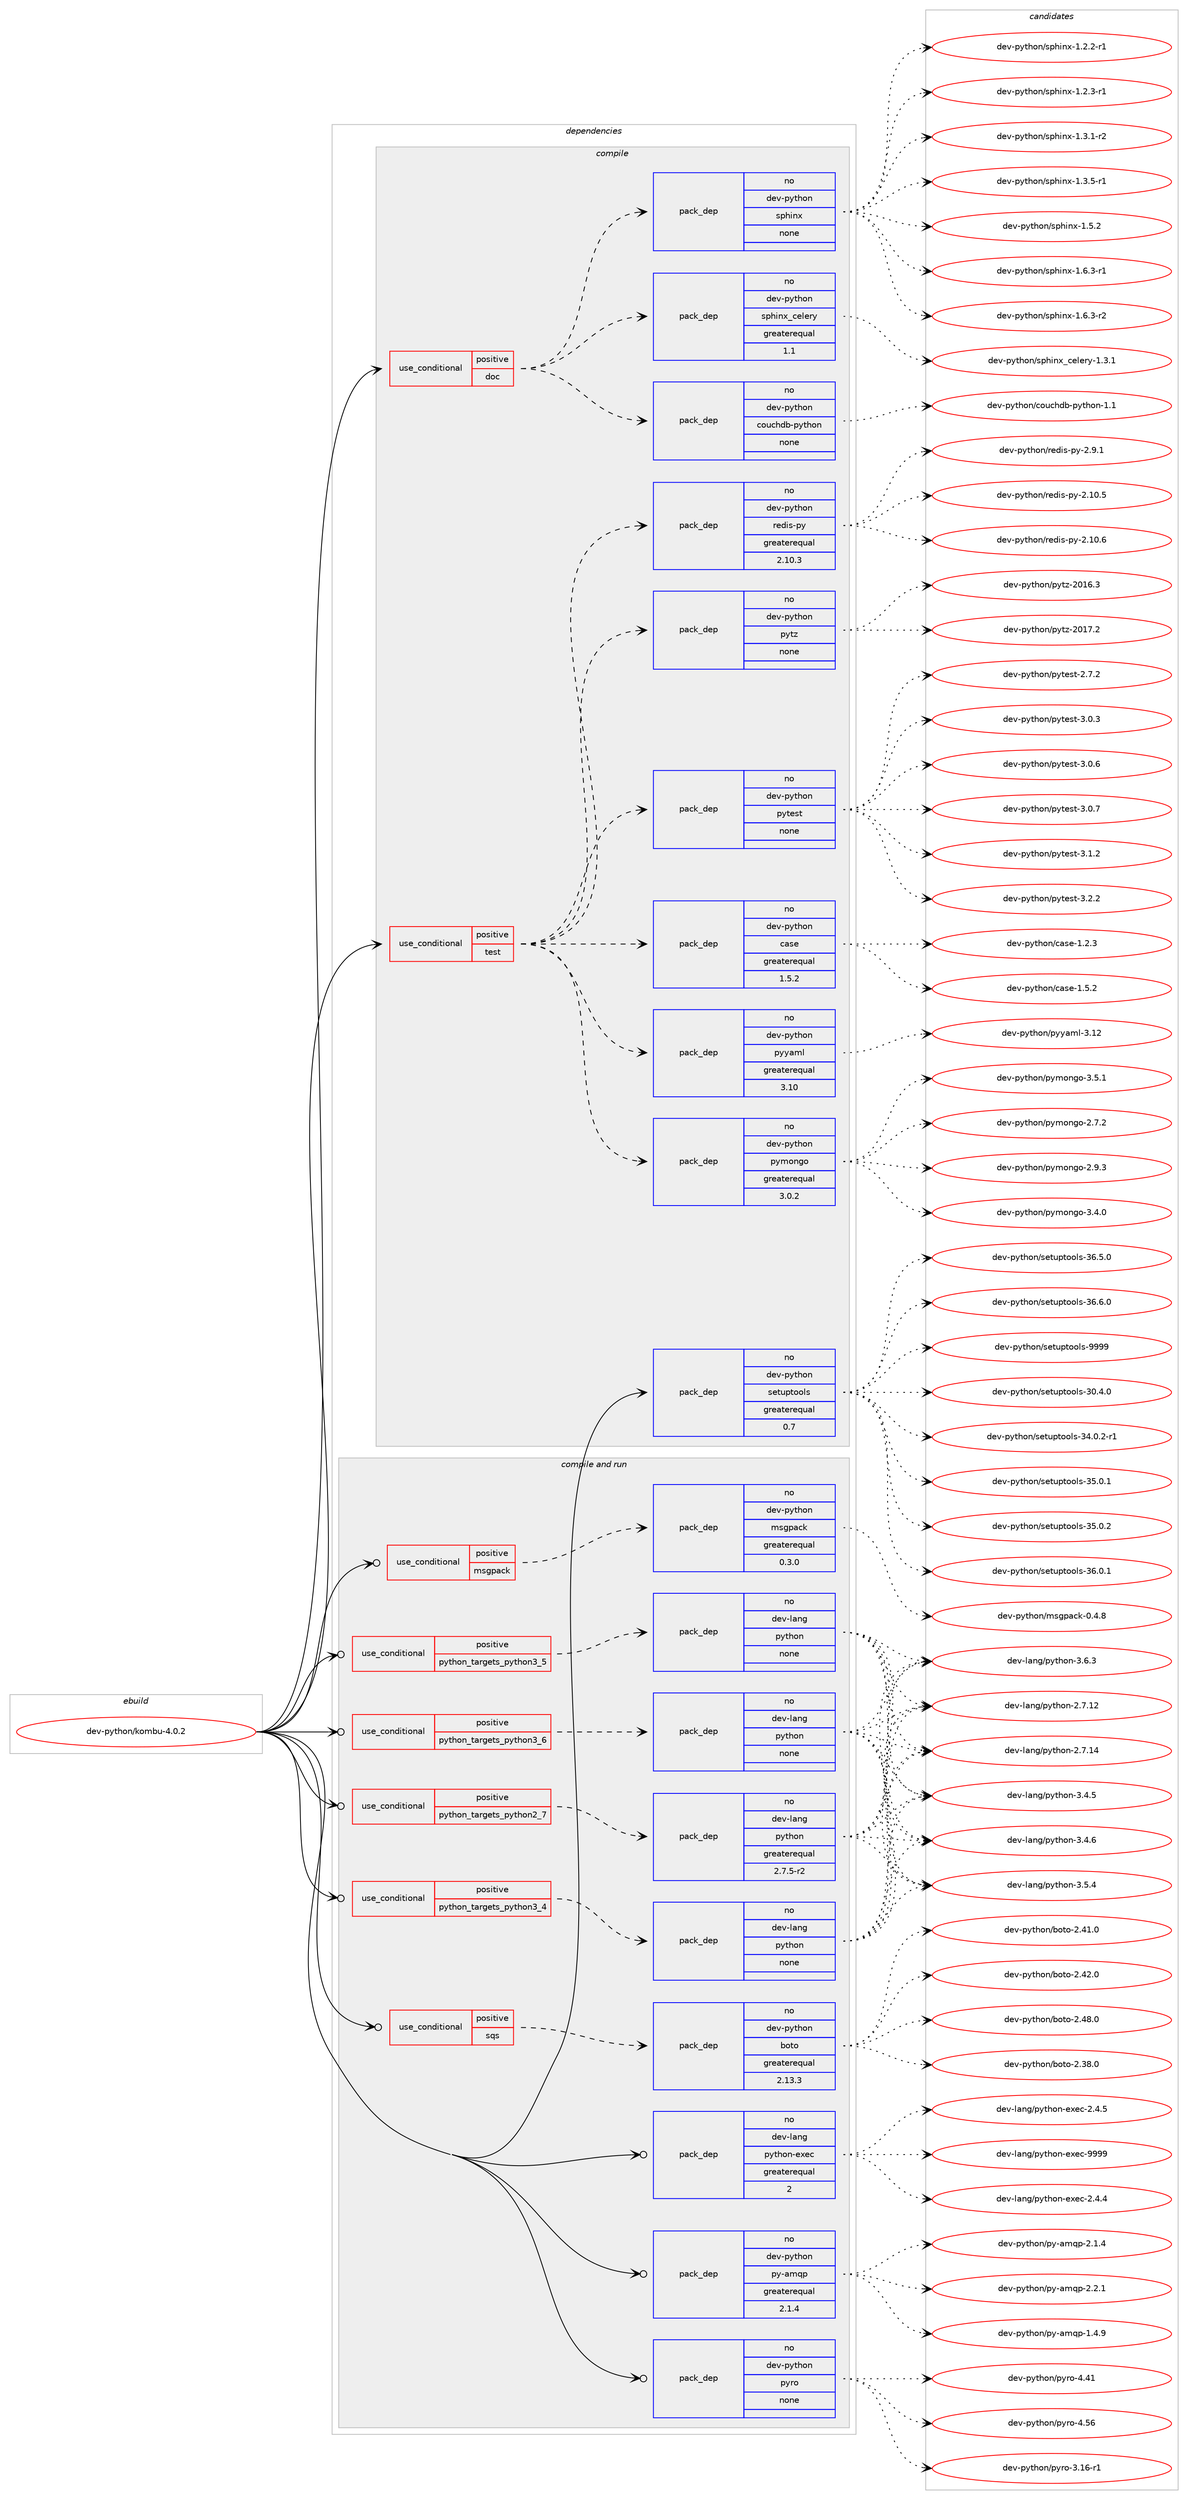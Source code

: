 digraph prolog {

# *************
# Graph options
# *************

newrank=true;
concentrate=true;
compound=true;
graph [rankdir=LR,fontname=Helvetica,fontsize=10,ranksep=1.5];#, ranksep=2.5, nodesep=0.2];
edge  [arrowhead=vee];
node  [fontname=Helvetica,fontsize=10];

# **********
# The ebuild
# **********

subgraph cluster_leftcol {
color=gray;
rank=same;
label=<<i>ebuild</i>>;
id [label="dev-python/kombu-4.0.2", color=red, width=4, href="../dev-python/kombu-4.0.2.svg"];
}

# ****************
# The dependencies
# ****************

subgraph cluster_midcol {
color=gray;
label=<<i>dependencies</i>>;
subgraph cluster_compile {
fillcolor="#eeeeee";
style=filled;
label=<<i>compile</i>>;
subgraph cond34802 {
dependency164047 [label=<<TABLE BORDER="0" CELLBORDER="1" CELLSPACING="0" CELLPADDING="4"><TR><TD ROWSPAN="3" CELLPADDING="10">use_conditional</TD></TR><TR><TD>positive</TD></TR><TR><TD>doc</TD></TR></TABLE>>, shape=none, color=red];
subgraph pack125392 {
dependency164048 [label=<<TABLE BORDER="0" CELLBORDER="1" CELLSPACING="0" CELLPADDING="4" WIDTH="220"><TR><TD ROWSPAN="6" CELLPADDING="30">pack_dep</TD></TR><TR><TD WIDTH="110">no</TD></TR><TR><TD>dev-python</TD></TR><TR><TD>sphinx</TD></TR><TR><TD>none</TD></TR><TR><TD></TD></TR></TABLE>>, shape=none, color=blue];
}
dependency164047:e -> dependency164048:w [weight=20,style="dashed",arrowhead="vee"];
subgraph pack125393 {
dependency164049 [label=<<TABLE BORDER="0" CELLBORDER="1" CELLSPACING="0" CELLPADDING="4" WIDTH="220"><TR><TD ROWSPAN="6" CELLPADDING="30">pack_dep</TD></TR><TR><TD WIDTH="110">no</TD></TR><TR><TD>dev-python</TD></TR><TR><TD>couchdb-python</TD></TR><TR><TD>none</TD></TR><TR><TD></TD></TR></TABLE>>, shape=none, color=blue];
}
dependency164047:e -> dependency164049:w [weight=20,style="dashed",arrowhead="vee"];
subgraph pack125394 {
dependency164050 [label=<<TABLE BORDER="0" CELLBORDER="1" CELLSPACING="0" CELLPADDING="4" WIDTH="220"><TR><TD ROWSPAN="6" CELLPADDING="30">pack_dep</TD></TR><TR><TD WIDTH="110">no</TD></TR><TR><TD>dev-python</TD></TR><TR><TD>sphinx_celery</TD></TR><TR><TD>greaterequal</TD></TR><TR><TD>1.1</TD></TR></TABLE>>, shape=none, color=blue];
}
dependency164047:e -> dependency164050:w [weight=20,style="dashed",arrowhead="vee"];
}
id:e -> dependency164047:w [weight=20,style="solid",arrowhead="vee"];
subgraph cond34803 {
dependency164051 [label=<<TABLE BORDER="0" CELLBORDER="1" CELLSPACING="0" CELLPADDING="4"><TR><TD ROWSPAN="3" CELLPADDING="10">use_conditional</TD></TR><TR><TD>positive</TD></TR><TR><TD>test</TD></TR></TABLE>>, shape=none, color=red];
subgraph pack125395 {
dependency164052 [label=<<TABLE BORDER="0" CELLBORDER="1" CELLSPACING="0" CELLPADDING="4" WIDTH="220"><TR><TD ROWSPAN="6" CELLPADDING="30">pack_dep</TD></TR><TR><TD WIDTH="110">no</TD></TR><TR><TD>dev-python</TD></TR><TR><TD>case</TD></TR><TR><TD>greaterequal</TD></TR><TR><TD>1.5.2</TD></TR></TABLE>>, shape=none, color=blue];
}
dependency164051:e -> dependency164052:w [weight=20,style="dashed",arrowhead="vee"];
subgraph pack125396 {
dependency164053 [label=<<TABLE BORDER="0" CELLBORDER="1" CELLSPACING="0" CELLPADDING="4" WIDTH="220"><TR><TD ROWSPAN="6" CELLPADDING="30">pack_dep</TD></TR><TR><TD WIDTH="110">no</TD></TR><TR><TD>dev-python</TD></TR><TR><TD>pytest</TD></TR><TR><TD>none</TD></TR><TR><TD></TD></TR></TABLE>>, shape=none, color=blue];
}
dependency164051:e -> dependency164053:w [weight=20,style="dashed",arrowhead="vee"];
subgraph pack125397 {
dependency164054 [label=<<TABLE BORDER="0" CELLBORDER="1" CELLSPACING="0" CELLPADDING="4" WIDTH="220"><TR><TD ROWSPAN="6" CELLPADDING="30">pack_dep</TD></TR><TR><TD WIDTH="110">no</TD></TR><TR><TD>dev-python</TD></TR><TR><TD>pytz</TD></TR><TR><TD>none</TD></TR><TR><TD></TD></TR></TABLE>>, shape=none, color=blue];
}
dependency164051:e -> dependency164054:w [weight=20,style="dashed",arrowhead="vee"];
subgraph pack125398 {
dependency164055 [label=<<TABLE BORDER="0" CELLBORDER="1" CELLSPACING="0" CELLPADDING="4" WIDTH="220"><TR><TD ROWSPAN="6" CELLPADDING="30">pack_dep</TD></TR><TR><TD WIDTH="110">no</TD></TR><TR><TD>dev-python</TD></TR><TR><TD>redis-py</TD></TR><TR><TD>greaterequal</TD></TR><TR><TD>2.10.3</TD></TR></TABLE>>, shape=none, color=blue];
}
dependency164051:e -> dependency164055:w [weight=20,style="dashed",arrowhead="vee"];
subgraph pack125399 {
dependency164056 [label=<<TABLE BORDER="0" CELLBORDER="1" CELLSPACING="0" CELLPADDING="4" WIDTH="220"><TR><TD ROWSPAN="6" CELLPADDING="30">pack_dep</TD></TR><TR><TD WIDTH="110">no</TD></TR><TR><TD>dev-python</TD></TR><TR><TD>pymongo</TD></TR><TR><TD>greaterequal</TD></TR><TR><TD>3.0.2</TD></TR></TABLE>>, shape=none, color=blue];
}
dependency164051:e -> dependency164056:w [weight=20,style="dashed",arrowhead="vee"];
subgraph pack125400 {
dependency164057 [label=<<TABLE BORDER="0" CELLBORDER="1" CELLSPACING="0" CELLPADDING="4" WIDTH="220"><TR><TD ROWSPAN="6" CELLPADDING="30">pack_dep</TD></TR><TR><TD WIDTH="110">no</TD></TR><TR><TD>dev-python</TD></TR><TR><TD>pyyaml</TD></TR><TR><TD>greaterequal</TD></TR><TR><TD>3.10</TD></TR></TABLE>>, shape=none, color=blue];
}
dependency164051:e -> dependency164057:w [weight=20,style="dashed",arrowhead="vee"];
}
id:e -> dependency164051:w [weight=20,style="solid",arrowhead="vee"];
subgraph pack125401 {
dependency164058 [label=<<TABLE BORDER="0" CELLBORDER="1" CELLSPACING="0" CELLPADDING="4" WIDTH="220"><TR><TD ROWSPAN="6" CELLPADDING="30">pack_dep</TD></TR><TR><TD WIDTH="110">no</TD></TR><TR><TD>dev-python</TD></TR><TR><TD>setuptools</TD></TR><TR><TD>greaterequal</TD></TR><TR><TD>0.7</TD></TR></TABLE>>, shape=none, color=blue];
}
id:e -> dependency164058:w [weight=20,style="solid",arrowhead="vee"];
}
subgraph cluster_compileandrun {
fillcolor="#eeeeee";
style=filled;
label=<<i>compile and run</i>>;
subgraph cond34804 {
dependency164059 [label=<<TABLE BORDER="0" CELLBORDER="1" CELLSPACING="0" CELLPADDING="4"><TR><TD ROWSPAN="3" CELLPADDING="10">use_conditional</TD></TR><TR><TD>positive</TD></TR><TR><TD>msgpack</TD></TR></TABLE>>, shape=none, color=red];
subgraph pack125402 {
dependency164060 [label=<<TABLE BORDER="0" CELLBORDER="1" CELLSPACING="0" CELLPADDING="4" WIDTH="220"><TR><TD ROWSPAN="6" CELLPADDING="30">pack_dep</TD></TR><TR><TD WIDTH="110">no</TD></TR><TR><TD>dev-python</TD></TR><TR><TD>msgpack</TD></TR><TR><TD>greaterequal</TD></TR><TR><TD>0.3.0</TD></TR></TABLE>>, shape=none, color=blue];
}
dependency164059:e -> dependency164060:w [weight=20,style="dashed",arrowhead="vee"];
}
id:e -> dependency164059:w [weight=20,style="solid",arrowhead="odotvee"];
subgraph cond34805 {
dependency164061 [label=<<TABLE BORDER="0" CELLBORDER="1" CELLSPACING="0" CELLPADDING="4"><TR><TD ROWSPAN="3" CELLPADDING="10">use_conditional</TD></TR><TR><TD>positive</TD></TR><TR><TD>python_targets_python2_7</TD></TR></TABLE>>, shape=none, color=red];
subgraph pack125403 {
dependency164062 [label=<<TABLE BORDER="0" CELLBORDER="1" CELLSPACING="0" CELLPADDING="4" WIDTH="220"><TR><TD ROWSPAN="6" CELLPADDING="30">pack_dep</TD></TR><TR><TD WIDTH="110">no</TD></TR><TR><TD>dev-lang</TD></TR><TR><TD>python</TD></TR><TR><TD>greaterequal</TD></TR><TR><TD>2.7.5-r2</TD></TR></TABLE>>, shape=none, color=blue];
}
dependency164061:e -> dependency164062:w [weight=20,style="dashed",arrowhead="vee"];
}
id:e -> dependency164061:w [weight=20,style="solid",arrowhead="odotvee"];
subgraph cond34806 {
dependency164063 [label=<<TABLE BORDER="0" CELLBORDER="1" CELLSPACING="0" CELLPADDING="4"><TR><TD ROWSPAN="3" CELLPADDING="10">use_conditional</TD></TR><TR><TD>positive</TD></TR><TR><TD>python_targets_python3_4</TD></TR></TABLE>>, shape=none, color=red];
subgraph pack125404 {
dependency164064 [label=<<TABLE BORDER="0" CELLBORDER="1" CELLSPACING="0" CELLPADDING="4" WIDTH="220"><TR><TD ROWSPAN="6" CELLPADDING="30">pack_dep</TD></TR><TR><TD WIDTH="110">no</TD></TR><TR><TD>dev-lang</TD></TR><TR><TD>python</TD></TR><TR><TD>none</TD></TR><TR><TD></TD></TR></TABLE>>, shape=none, color=blue];
}
dependency164063:e -> dependency164064:w [weight=20,style="dashed",arrowhead="vee"];
}
id:e -> dependency164063:w [weight=20,style="solid",arrowhead="odotvee"];
subgraph cond34807 {
dependency164065 [label=<<TABLE BORDER="0" CELLBORDER="1" CELLSPACING="0" CELLPADDING="4"><TR><TD ROWSPAN="3" CELLPADDING="10">use_conditional</TD></TR><TR><TD>positive</TD></TR><TR><TD>python_targets_python3_5</TD></TR></TABLE>>, shape=none, color=red];
subgraph pack125405 {
dependency164066 [label=<<TABLE BORDER="0" CELLBORDER="1" CELLSPACING="0" CELLPADDING="4" WIDTH="220"><TR><TD ROWSPAN="6" CELLPADDING="30">pack_dep</TD></TR><TR><TD WIDTH="110">no</TD></TR><TR><TD>dev-lang</TD></TR><TR><TD>python</TD></TR><TR><TD>none</TD></TR><TR><TD></TD></TR></TABLE>>, shape=none, color=blue];
}
dependency164065:e -> dependency164066:w [weight=20,style="dashed",arrowhead="vee"];
}
id:e -> dependency164065:w [weight=20,style="solid",arrowhead="odotvee"];
subgraph cond34808 {
dependency164067 [label=<<TABLE BORDER="0" CELLBORDER="1" CELLSPACING="0" CELLPADDING="4"><TR><TD ROWSPAN="3" CELLPADDING="10">use_conditional</TD></TR><TR><TD>positive</TD></TR><TR><TD>python_targets_python3_6</TD></TR></TABLE>>, shape=none, color=red];
subgraph pack125406 {
dependency164068 [label=<<TABLE BORDER="0" CELLBORDER="1" CELLSPACING="0" CELLPADDING="4" WIDTH="220"><TR><TD ROWSPAN="6" CELLPADDING="30">pack_dep</TD></TR><TR><TD WIDTH="110">no</TD></TR><TR><TD>dev-lang</TD></TR><TR><TD>python</TD></TR><TR><TD>none</TD></TR><TR><TD></TD></TR></TABLE>>, shape=none, color=blue];
}
dependency164067:e -> dependency164068:w [weight=20,style="dashed",arrowhead="vee"];
}
id:e -> dependency164067:w [weight=20,style="solid",arrowhead="odotvee"];
subgraph cond34809 {
dependency164069 [label=<<TABLE BORDER="0" CELLBORDER="1" CELLSPACING="0" CELLPADDING="4"><TR><TD ROWSPAN="3" CELLPADDING="10">use_conditional</TD></TR><TR><TD>positive</TD></TR><TR><TD>sqs</TD></TR></TABLE>>, shape=none, color=red];
subgraph pack125407 {
dependency164070 [label=<<TABLE BORDER="0" CELLBORDER="1" CELLSPACING="0" CELLPADDING="4" WIDTH="220"><TR><TD ROWSPAN="6" CELLPADDING="30">pack_dep</TD></TR><TR><TD WIDTH="110">no</TD></TR><TR><TD>dev-python</TD></TR><TR><TD>boto</TD></TR><TR><TD>greaterequal</TD></TR><TR><TD>2.13.3</TD></TR></TABLE>>, shape=none, color=blue];
}
dependency164069:e -> dependency164070:w [weight=20,style="dashed",arrowhead="vee"];
}
id:e -> dependency164069:w [weight=20,style="solid",arrowhead="odotvee"];
subgraph pack125408 {
dependency164071 [label=<<TABLE BORDER="0" CELLBORDER="1" CELLSPACING="0" CELLPADDING="4" WIDTH="220"><TR><TD ROWSPAN="6" CELLPADDING="30">pack_dep</TD></TR><TR><TD WIDTH="110">no</TD></TR><TR><TD>dev-lang</TD></TR><TR><TD>python-exec</TD></TR><TR><TD>greaterequal</TD></TR><TR><TD>2</TD></TR></TABLE>>, shape=none, color=blue];
}
id:e -> dependency164071:w [weight=20,style="solid",arrowhead="odotvee"];
subgraph pack125409 {
dependency164072 [label=<<TABLE BORDER="0" CELLBORDER="1" CELLSPACING="0" CELLPADDING="4" WIDTH="220"><TR><TD ROWSPAN="6" CELLPADDING="30">pack_dep</TD></TR><TR><TD WIDTH="110">no</TD></TR><TR><TD>dev-python</TD></TR><TR><TD>py-amqp</TD></TR><TR><TD>greaterequal</TD></TR><TR><TD>2.1.4</TD></TR></TABLE>>, shape=none, color=blue];
}
id:e -> dependency164072:w [weight=20,style="solid",arrowhead="odotvee"];
subgraph pack125410 {
dependency164073 [label=<<TABLE BORDER="0" CELLBORDER="1" CELLSPACING="0" CELLPADDING="4" WIDTH="220"><TR><TD ROWSPAN="6" CELLPADDING="30">pack_dep</TD></TR><TR><TD WIDTH="110">no</TD></TR><TR><TD>dev-python</TD></TR><TR><TD>pyro</TD></TR><TR><TD>none</TD></TR><TR><TD></TD></TR></TABLE>>, shape=none, color=blue];
}
id:e -> dependency164073:w [weight=20,style="solid",arrowhead="odotvee"];
}
subgraph cluster_run {
fillcolor="#eeeeee";
style=filled;
label=<<i>run</i>>;
}
}

# **************
# The candidates
# **************

subgraph cluster_choices {
rank=same;
color=gray;
label=<<i>candidates</i>>;

subgraph choice125392 {
color=black;
nodesep=1;
choice10010111845112121116104111110471151121041051101204549465046504511449 [label="dev-python/sphinx-1.2.2-r1", color=red, width=4,href="../dev-python/sphinx-1.2.2-r1.svg"];
choice10010111845112121116104111110471151121041051101204549465046514511449 [label="dev-python/sphinx-1.2.3-r1", color=red, width=4,href="../dev-python/sphinx-1.2.3-r1.svg"];
choice10010111845112121116104111110471151121041051101204549465146494511450 [label="dev-python/sphinx-1.3.1-r2", color=red, width=4,href="../dev-python/sphinx-1.3.1-r2.svg"];
choice10010111845112121116104111110471151121041051101204549465146534511449 [label="dev-python/sphinx-1.3.5-r1", color=red, width=4,href="../dev-python/sphinx-1.3.5-r1.svg"];
choice1001011184511212111610411111047115112104105110120454946534650 [label="dev-python/sphinx-1.5.2", color=red, width=4,href="../dev-python/sphinx-1.5.2.svg"];
choice10010111845112121116104111110471151121041051101204549465446514511449 [label="dev-python/sphinx-1.6.3-r1", color=red, width=4,href="../dev-python/sphinx-1.6.3-r1.svg"];
choice10010111845112121116104111110471151121041051101204549465446514511450 [label="dev-python/sphinx-1.6.3-r2", color=red, width=4,href="../dev-python/sphinx-1.6.3-r2.svg"];
dependency164048:e -> choice10010111845112121116104111110471151121041051101204549465046504511449:w [style=dotted,weight="100"];
dependency164048:e -> choice10010111845112121116104111110471151121041051101204549465046514511449:w [style=dotted,weight="100"];
dependency164048:e -> choice10010111845112121116104111110471151121041051101204549465146494511450:w [style=dotted,weight="100"];
dependency164048:e -> choice10010111845112121116104111110471151121041051101204549465146534511449:w [style=dotted,weight="100"];
dependency164048:e -> choice1001011184511212111610411111047115112104105110120454946534650:w [style=dotted,weight="100"];
dependency164048:e -> choice10010111845112121116104111110471151121041051101204549465446514511449:w [style=dotted,weight="100"];
dependency164048:e -> choice10010111845112121116104111110471151121041051101204549465446514511450:w [style=dotted,weight="100"];
}
subgraph choice125393 {
color=black;
nodesep=1;
choice10010111845112121116104111110479911111799104100984511212111610411111045494649 [label="dev-python/couchdb-python-1.1", color=red, width=4,href="../dev-python/couchdb-python-1.1.svg"];
dependency164049:e -> choice10010111845112121116104111110479911111799104100984511212111610411111045494649:w [style=dotted,weight="100"];
}
subgraph choice125394 {
color=black;
nodesep=1;
choice10010111845112121116104111110471151121041051101209599101108101114121454946514649 [label="dev-python/sphinx_celery-1.3.1", color=red, width=4,href="../dev-python/sphinx_celery-1.3.1.svg"];
dependency164050:e -> choice10010111845112121116104111110471151121041051101209599101108101114121454946514649:w [style=dotted,weight="100"];
}
subgraph choice125395 {
color=black;
nodesep=1;
choice10010111845112121116104111110479997115101454946504651 [label="dev-python/case-1.2.3", color=red, width=4,href="../dev-python/case-1.2.3.svg"];
choice10010111845112121116104111110479997115101454946534650 [label="dev-python/case-1.5.2", color=red, width=4,href="../dev-python/case-1.5.2.svg"];
dependency164052:e -> choice10010111845112121116104111110479997115101454946504651:w [style=dotted,weight="100"];
dependency164052:e -> choice10010111845112121116104111110479997115101454946534650:w [style=dotted,weight="100"];
}
subgraph choice125396 {
color=black;
nodesep=1;
choice1001011184511212111610411111047112121116101115116455046554650 [label="dev-python/pytest-2.7.2", color=red, width=4,href="../dev-python/pytest-2.7.2.svg"];
choice1001011184511212111610411111047112121116101115116455146484651 [label="dev-python/pytest-3.0.3", color=red, width=4,href="../dev-python/pytest-3.0.3.svg"];
choice1001011184511212111610411111047112121116101115116455146484654 [label="dev-python/pytest-3.0.6", color=red, width=4,href="../dev-python/pytest-3.0.6.svg"];
choice1001011184511212111610411111047112121116101115116455146484655 [label="dev-python/pytest-3.0.7", color=red, width=4,href="../dev-python/pytest-3.0.7.svg"];
choice1001011184511212111610411111047112121116101115116455146494650 [label="dev-python/pytest-3.1.2", color=red, width=4,href="../dev-python/pytest-3.1.2.svg"];
choice1001011184511212111610411111047112121116101115116455146504650 [label="dev-python/pytest-3.2.2", color=red, width=4,href="../dev-python/pytest-3.2.2.svg"];
dependency164053:e -> choice1001011184511212111610411111047112121116101115116455046554650:w [style=dotted,weight="100"];
dependency164053:e -> choice1001011184511212111610411111047112121116101115116455146484651:w [style=dotted,weight="100"];
dependency164053:e -> choice1001011184511212111610411111047112121116101115116455146484654:w [style=dotted,weight="100"];
dependency164053:e -> choice1001011184511212111610411111047112121116101115116455146484655:w [style=dotted,weight="100"];
dependency164053:e -> choice1001011184511212111610411111047112121116101115116455146494650:w [style=dotted,weight="100"];
dependency164053:e -> choice1001011184511212111610411111047112121116101115116455146504650:w [style=dotted,weight="100"];
}
subgraph choice125397 {
color=black;
nodesep=1;
choice100101118451121211161041111104711212111612245504849544651 [label="dev-python/pytz-2016.3", color=red, width=4,href="../dev-python/pytz-2016.3.svg"];
choice100101118451121211161041111104711212111612245504849554650 [label="dev-python/pytz-2017.2", color=red, width=4,href="../dev-python/pytz-2017.2.svg"];
dependency164054:e -> choice100101118451121211161041111104711212111612245504849544651:w [style=dotted,weight="100"];
dependency164054:e -> choice100101118451121211161041111104711212111612245504849554650:w [style=dotted,weight="100"];
}
subgraph choice125398 {
color=black;
nodesep=1;
choice10010111845112121116104111110471141011001051154511212145504649484653 [label="dev-python/redis-py-2.10.5", color=red, width=4,href="../dev-python/redis-py-2.10.5.svg"];
choice10010111845112121116104111110471141011001051154511212145504649484654 [label="dev-python/redis-py-2.10.6", color=red, width=4,href="../dev-python/redis-py-2.10.6.svg"];
choice100101118451121211161041111104711410110010511545112121455046574649 [label="dev-python/redis-py-2.9.1", color=red, width=4,href="../dev-python/redis-py-2.9.1.svg"];
dependency164055:e -> choice10010111845112121116104111110471141011001051154511212145504649484653:w [style=dotted,weight="100"];
dependency164055:e -> choice10010111845112121116104111110471141011001051154511212145504649484654:w [style=dotted,weight="100"];
dependency164055:e -> choice100101118451121211161041111104711410110010511545112121455046574649:w [style=dotted,weight="100"];
}
subgraph choice125399 {
color=black;
nodesep=1;
choice1001011184511212111610411111047112121109111110103111455046554650 [label="dev-python/pymongo-2.7.2", color=red, width=4,href="../dev-python/pymongo-2.7.2.svg"];
choice1001011184511212111610411111047112121109111110103111455046574651 [label="dev-python/pymongo-2.9.3", color=red, width=4,href="../dev-python/pymongo-2.9.3.svg"];
choice1001011184511212111610411111047112121109111110103111455146524648 [label="dev-python/pymongo-3.4.0", color=red, width=4,href="../dev-python/pymongo-3.4.0.svg"];
choice1001011184511212111610411111047112121109111110103111455146534649 [label="dev-python/pymongo-3.5.1", color=red, width=4,href="../dev-python/pymongo-3.5.1.svg"];
dependency164056:e -> choice1001011184511212111610411111047112121109111110103111455046554650:w [style=dotted,weight="100"];
dependency164056:e -> choice1001011184511212111610411111047112121109111110103111455046574651:w [style=dotted,weight="100"];
dependency164056:e -> choice1001011184511212111610411111047112121109111110103111455146524648:w [style=dotted,weight="100"];
dependency164056:e -> choice1001011184511212111610411111047112121109111110103111455146534649:w [style=dotted,weight="100"];
}
subgraph choice125400 {
color=black;
nodesep=1;
choice1001011184511212111610411111047112121121971091084551464950 [label="dev-python/pyyaml-3.12", color=red, width=4,href="../dev-python/pyyaml-3.12.svg"];
dependency164057:e -> choice1001011184511212111610411111047112121121971091084551464950:w [style=dotted,weight="100"];
}
subgraph choice125401 {
color=black;
nodesep=1;
choice100101118451121211161041111104711510111611711211611111110811545514846524648 [label="dev-python/setuptools-30.4.0", color=red, width=4,href="../dev-python/setuptools-30.4.0.svg"];
choice1001011184511212111610411111047115101116117112116111111108115455152464846504511449 [label="dev-python/setuptools-34.0.2-r1", color=red, width=4,href="../dev-python/setuptools-34.0.2-r1.svg"];
choice100101118451121211161041111104711510111611711211611111110811545515346484649 [label="dev-python/setuptools-35.0.1", color=red, width=4,href="../dev-python/setuptools-35.0.1.svg"];
choice100101118451121211161041111104711510111611711211611111110811545515346484650 [label="dev-python/setuptools-35.0.2", color=red, width=4,href="../dev-python/setuptools-35.0.2.svg"];
choice100101118451121211161041111104711510111611711211611111110811545515446484649 [label="dev-python/setuptools-36.0.1", color=red, width=4,href="../dev-python/setuptools-36.0.1.svg"];
choice100101118451121211161041111104711510111611711211611111110811545515446534648 [label="dev-python/setuptools-36.5.0", color=red, width=4,href="../dev-python/setuptools-36.5.0.svg"];
choice100101118451121211161041111104711510111611711211611111110811545515446544648 [label="dev-python/setuptools-36.6.0", color=red, width=4,href="../dev-python/setuptools-36.6.0.svg"];
choice10010111845112121116104111110471151011161171121161111111081154557575757 [label="dev-python/setuptools-9999", color=red, width=4,href="../dev-python/setuptools-9999.svg"];
dependency164058:e -> choice100101118451121211161041111104711510111611711211611111110811545514846524648:w [style=dotted,weight="100"];
dependency164058:e -> choice1001011184511212111610411111047115101116117112116111111108115455152464846504511449:w [style=dotted,weight="100"];
dependency164058:e -> choice100101118451121211161041111104711510111611711211611111110811545515346484649:w [style=dotted,weight="100"];
dependency164058:e -> choice100101118451121211161041111104711510111611711211611111110811545515346484650:w [style=dotted,weight="100"];
dependency164058:e -> choice100101118451121211161041111104711510111611711211611111110811545515446484649:w [style=dotted,weight="100"];
dependency164058:e -> choice100101118451121211161041111104711510111611711211611111110811545515446534648:w [style=dotted,weight="100"];
dependency164058:e -> choice100101118451121211161041111104711510111611711211611111110811545515446544648:w [style=dotted,weight="100"];
dependency164058:e -> choice10010111845112121116104111110471151011161171121161111111081154557575757:w [style=dotted,weight="100"];
}
subgraph choice125402 {
color=black;
nodesep=1;
choice10010111845112121116104111110471091151031129799107454846524656 [label="dev-python/msgpack-0.4.8", color=red, width=4,href="../dev-python/msgpack-0.4.8.svg"];
dependency164060:e -> choice10010111845112121116104111110471091151031129799107454846524656:w [style=dotted,weight="100"];
}
subgraph choice125403 {
color=black;
nodesep=1;
choice10010111845108971101034711212111610411111045504655464950 [label="dev-lang/python-2.7.12", color=red, width=4,href="../dev-lang/python-2.7.12.svg"];
choice10010111845108971101034711212111610411111045504655464952 [label="dev-lang/python-2.7.14", color=red, width=4,href="../dev-lang/python-2.7.14.svg"];
choice100101118451089711010347112121116104111110455146524653 [label="dev-lang/python-3.4.5", color=red, width=4,href="../dev-lang/python-3.4.5.svg"];
choice100101118451089711010347112121116104111110455146524654 [label="dev-lang/python-3.4.6", color=red, width=4,href="../dev-lang/python-3.4.6.svg"];
choice100101118451089711010347112121116104111110455146534652 [label="dev-lang/python-3.5.4", color=red, width=4,href="../dev-lang/python-3.5.4.svg"];
choice100101118451089711010347112121116104111110455146544651 [label="dev-lang/python-3.6.3", color=red, width=4,href="../dev-lang/python-3.6.3.svg"];
dependency164062:e -> choice10010111845108971101034711212111610411111045504655464950:w [style=dotted,weight="100"];
dependency164062:e -> choice10010111845108971101034711212111610411111045504655464952:w [style=dotted,weight="100"];
dependency164062:e -> choice100101118451089711010347112121116104111110455146524653:w [style=dotted,weight="100"];
dependency164062:e -> choice100101118451089711010347112121116104111110455146524654:w [style=dotted,weight="100"];
dependency164062:e -> choice100101118451089711010347112121116104111110455146534652:w [style=dotted,weight="100"];
dependency164062:e -> choice100101118451089711010347112121116104111110455146544651:w [style=dotted,weight="100"];
}
subgraph choice125404 {
color=black;
nodesep=1;
choice10010111845108971101034711212111610411111045504655464950 [label="dev-lang/python-2.7.12", color=red, width=4,href="../dev-lang/python-2.7.12.svg"];
choice10010111845108971101034711212111610411111045504655464952 [label="dev-lang/python-2.7.14", color=red, width=4,href="../dev-lang/python-2.7.14.svg"];
choice100101118451089711010347112121116104111110455146524653 [label="dev-lang/python-3.4.5", color=red, width=4,href="../dev-lang/python-3.4.5.svg"];
choice100101118451089711010347112121116104111110455146524654 [label="dev-lang/python-3.4.6", color=red, width=4,href="../dev-lang/python-3.4.6.svg"];
choice100101118451089711010347112121116104111110455146534652 [label="dev-lang/python-3.5.4", color=red, width=4,href="../dev-lang/python-3.5.4.svg"];
choice100101118451089711010347112121116104111110455146544651 [label="dev-lang/python-3.6.3", color=red, width=4,href="../dev-lang/python-3.6.3.svg"];
dependency164064:e -> choice10010111845108971101034711212111610411111045504655464950:w [style=dotted,weight="100"];
dependency164064:e -> choice10010111845108971101034711212111610411111045504655464952:w [style=dotted,weight="100"];
dependency164064:e -> choice100101118451089711010347112121116104111110455146524653:w [style=dotted,weight="100"];
dependency164064:e -> choice100101118451089711010347112121116104111110455146524654:w [style=dotted,weight="100"];
dependency164064:e -> choice100101118451089711010347112121116104111110455146534652:w [style=dotted,weight="100"];
dependency164064:e -> choice100101118451089711010347112121116104111110455146544651:w [style=dotted,weight="100"];
}
subgraph choice125405 {
color=black;
nodesep=1;
choice10010111845108971101034711212111610411111045504655464950 [label="dev-lang/python-2.7.12", color=red, width=4,href="../dev-lang/python-2.7.12.svg"];
choice10010111845108971101034711212111610411111045504655464952 [label="dev-lang/python-2.7.14", color=red, width=4,href="../dev-lang/python-2.7.14.svg"];
choice100101118451089711010347112121116104111110455146524653 [label="dev-lang/python-3.4.5", color=red, width=4,href="../dev-lang/python-3.4.5.svg"];
choice100101118451089711010347112121116104111110455146524654 [label="dev-lang/python-3.4.6", color=red, width=4,href="../dev-lang/python-3.4.6.svg"];
choice100101118451089711010347112121116104111110455146534652 [label="dev-lang/python-3.5.4", color=red, width=4,href="../dev-lang/python-3.5.4.svg"];
choice100101118451089711010347112121116104111110455146544651 [label="dev-lang/python-3.6.3", color=red, width=4,href="../dev-lang/python-3.6.3.svg"];
dependency164066:e -> choice10010111845108971101034711212111610411111045504655464950:w [style=dotted,weight="100"];
dependency164066:e -> choice10010111845108971101034711212111610411111045504655464952:w [style=dotted,weight="100"];
dependency164066:e -> choice100101118451089711010347112121116104111110455146524653:w [style=dotted,weight="100"];
dependency164066:e -> choice100101118451089711010347112121116104111110455146524654:w [style=dotted,weight="100"];
dependency164066:e -> choice100101118451089711010347112121116104111110455146534652:w [style=dotted,weight="100"];
dependency164066:e -> choice100101118451089711010347112121116104111110455146544651:w [style=dotted,weight="100"];
}
subgraph choice125406 {
color=black;
nodesep=1;
choice10010111845108971101034711212111610411111045504655464950 [label="dev-lang/python-2.7.12", color=red, width=4,href="../dev-lang/python-2.7.12.svg"];
choice10010111845108971101034711212111610411111045504655464952 [label="dev-lang/python-2.7.14", color=red, width=4,href="../dev-lang/python-2.7.14.svg"];
choice100101118451089711010347112121116104111110455146524653 [label="dev-lang/python-3.4.5", color=red, width=4,href="../dev-lang/python-3.4.5.svg"];
choice100101118451089711010347112121116104111110455146524654 [label="dev-lang/python-3.4.6", color=red, width=4,href="../dev-lang/python-3.4.6.svg"];
choice100101118451089711010347112121116104111110455146534652 [label="dev-lang/python-3.5.4", color=red, width=4,href="../dev-lang/python-3.5.4.svg"];
choice100101118451089711010347112121116104111110455146544651 [label="dev-lang/python-3.6.3", color=red, width=4,href="../dev-lang/python-3.6.3.svg"];
dependency164068:e -> choice10010111845108971101034711212111610411111045504655464950:w [style=dotted,weight="100"];
dependency164068:e -> choice10010111845108971101034711212111610411111045504655464952:w [style=dotted,weight="100"];
dependency164068:e -> choice100101118451089711010347112121116104111110455146524653:w [style=dotted,weight="100"];
dependency164068:e -> choice100101118451089711010347112121116104111110455146524654:w [style=dotted,weight="100"];
dependency164068:e -> choice100101118451089711010347112121116104111110455146534652:w [style=dotted,weight="100"];
dependency164068:e -> choice100101118451089711010347112121116104111110455146544651:w [style=dotted,weight="100"];
}
subgraph choice125407 {
color=black;
nodesep=1;
choice10010111845112121116104111110479811111611145504651564648 [label="dev-python/boto-2.38.0", color=red, width=4,href="../dev-python/boto-2.38.0.svg"];
choice10010111845112121116104111110479811111611145504652494648 [label="dev-python/boto-2.41.0", color=red, width=4,href="../dev-python/boto-2.41.0.svg"];
choice10010111845112121116104111110479811111611145504652504648 [label="dev-python/boto-2.42.0", color=red, width=4,href="../dev-python/boto-2.42.0.svg"];
choice10010111845112121116104111110479811111611145504652564648 [label="dev-python/boto-2.48.0", color=red, width=4,href="../dev-python/boto-2.48.0.svg"];
dependency164070:e -> choice10010111845112121116104111110479811111611145504651564648:w [style=dotted,weight="100"];
dependency164070:e -> choice10010111845112121116104111110479811111611145504652494648:w [style=dotted,weight="100"];
dependency164070:e -> choice10010111845112121116104111110479811111611145504652504648:w [style=dotted,weight="100"];
dependency164070:e -> choice10010111845112121116104111110479811111611145504652564648:w [style=dotted,weight="100"];
}
subgraph choice125408 {
color=black;
nodesep=1;
choice1001011184510897110103471121211161041111104510112010199455046524652 [label="dev-lang/python-exec-2.4.4", color=red, width=4,href="../dev-lang/python-exec-2.4.4.svg"];
choice1001011184510897110103471121211161041111104510112010199455046524653 [label="dev-lang/python-exec-2.4.5", color=red, width=4,href="../dev-lang/python-exec-2.4.5.svg"];
choice10010111845108971101034711212111610411111045101120101994557575757 [label="dev-lang/python-exec-9999", color=red, width=4,href="../dev-lang/python-exec-9999.svg"];
dependency164071:e -> choice1001011184510897110103471121211161041111104510112010199455046524652:w [style=dotted,weight="100"];
dependency164071:e -> choice1001011184510897110103471121211161041111104510112010199455046524653:w [style=dotted,weight="100"];
dependency164071:e -> choice10010111845108971101034711212111610411111045101120101994557575757:w [style=dotted,weight="100"];
}
subgraph choice125409 {
color=black;
nodesep=1;
choice10010111845112121116104111110471121214597109113112454946524657 [label="dev-python/py-amqp-1.4.9", color=red, width=4,href="../dev-python/py-amqp-1.4.9.svg"];
choice10010111845112121116104111110471121214597109113112455046494652 [label="dev-python/py-amqp-2.1.4", color=red, width=4,href="../dev-python/py-amqp-2.1.4.svg"];
choice10010111845112121116104111110471121214597109113112455046504649 [label="dev-python/py-amqp-2.2.1", color=red, width=4,href="../dev-python/py-amqp-2.2.1.svg"];
dependency164072:e -> choice10010111845112121116104111110471121214597109113112454946524657:w [style=dotted,weight="100"];
dependency164072:e -> choice10010111845112121116104111110471121214597109113112455046494652:w [style=dotted,weight="100"];
dependency164072:e -> choice10010111845112121116104111110471121214597109113112455046504649:w [style=dotted,weight="100"];
}
subgraph choice125410 {
color=black;
nodesep=1;
choice100101118451121211161041111104711212111411145514649544511449 [label="dev-python/pyro-3.16-r1", color=red, width=4,href="../dev-python/pyro-3.16-r1.svg"];
choice10010111845112121116104111110471121211141114552465249 [label="dev-python/pyro-4.41", color=red, width=4,href="../dev-python/pyro-4.41.svg"];
choice10010111845112121116104111110471121211141114552465354 [label="dev-python/pyro-4.56", color=red, width=4,href="../dev-python/pyro-4.56.svg"];
dependency164073:e -> choice100101118451121211161041111104711212111411145514649544511449:w [style=dotted,weight="100"];
dependency164073:e -> choice10010111845112121116104111110471121211141114552465249:w [style=dotted,weight="100"];
dependency164073:e -> choice10010111845112121116104111110471121211141114552465354:w [style=dotted,weight="100"];
}
}

}
